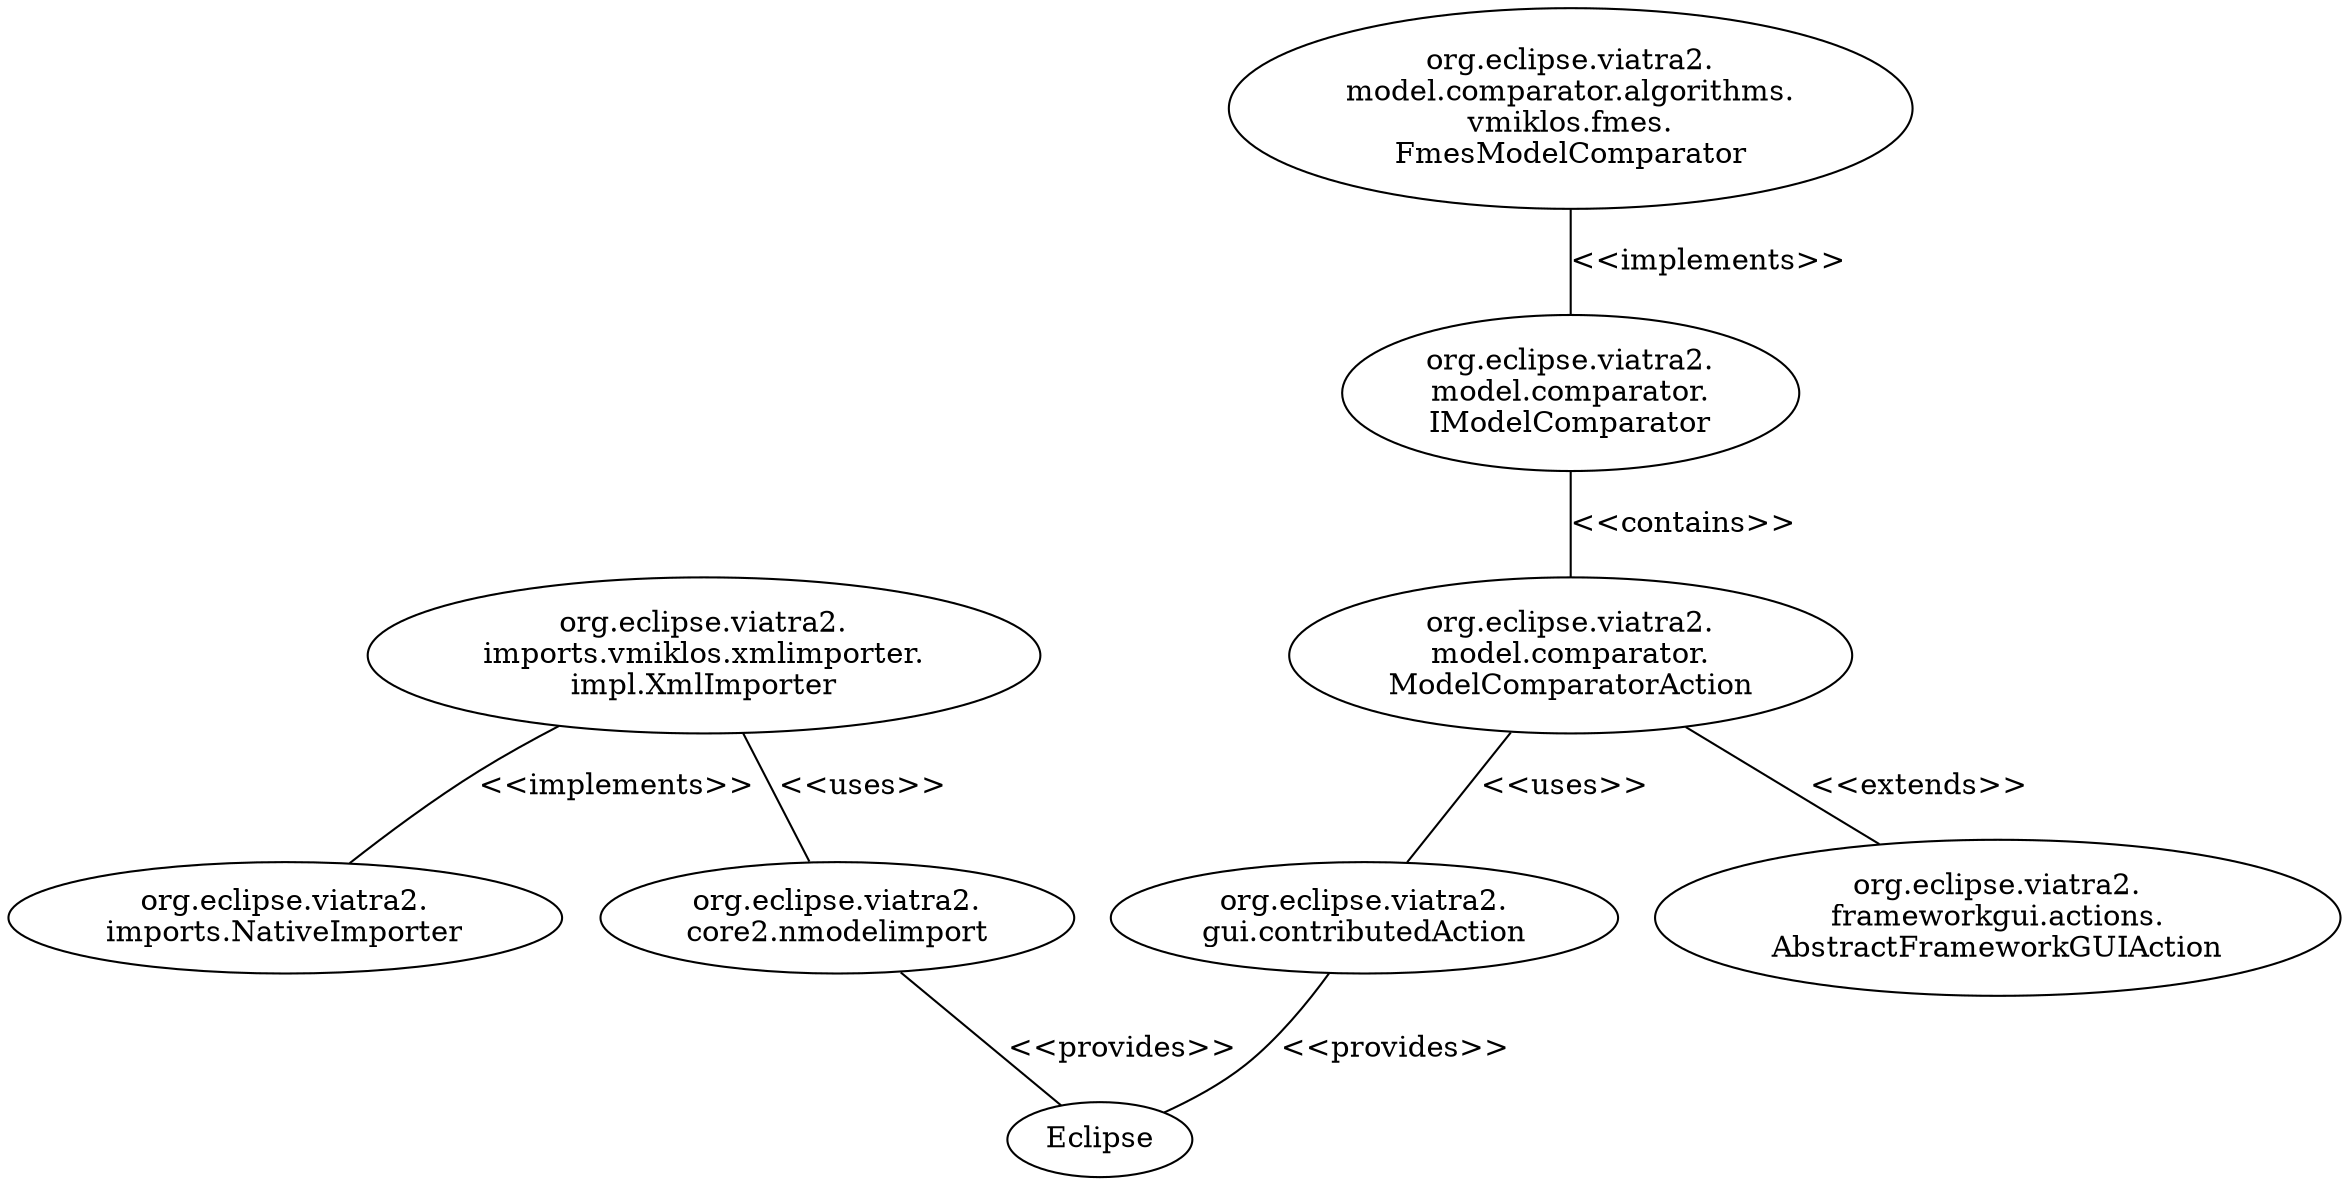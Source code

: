 digraph {
//ratio=1.41
//ratio=0.56
rankdir=BT
eclipse [label="Eclipse"]
extensionPointImport [label="org.eclipse.viatra2.\ncore2.nmodelimport"]
eclipse->extensionPointImport [label="<<provides>>",arrowhead="none"]
interfaceImport [label="org.eclipse.viatra2.\nimports.NativeImporter"]
importer [label="org.eclipse.viatra2.\nimports.vmiklos.xmlimporter.\nimpl.XmlImporter"]
extensionPointImport->importer [label="<<uses>>",arrowhead="none"]
interfaceImport->importer [label="<<implements>>",arrowhead="none"]
extensionPointCompare [label="org.eclipse.viatra2.\ngui.contributedAction"]
eclipse->extensionPointCompare [label="<<provides>>",arrowhead="none"]
extendsCompare [label="org.eclipse.viatra2.\nframeworkgui.actions.\nAbstractFrameworkGUIAction"]
comparator [label="org.eclipse.viatra2.\nmodel.comparator.\nModelComparatorAction"]
extensionPointCompare->comparator [label="<<uses>>",arrowhead="none"]
extendsCompare->comparator [label="<<extends>>",arrowhead="none"]
interfaceComparator [label="org.eclipse.viatra2.\nmodel.comparator.\nIModelComparator"]
comparator->interfaceComparator [label="<<contains>>",arrowhead="none"]
comparatorAlgo [label="org.eclipse.viatra2.\nmodel.comparator.algorithms.\nvmiklos.fmes.\nFmesModelComparator"]
interfaceComparator->comparatorAlgo [label="<<implements>>",arrowhead="none"]
}
